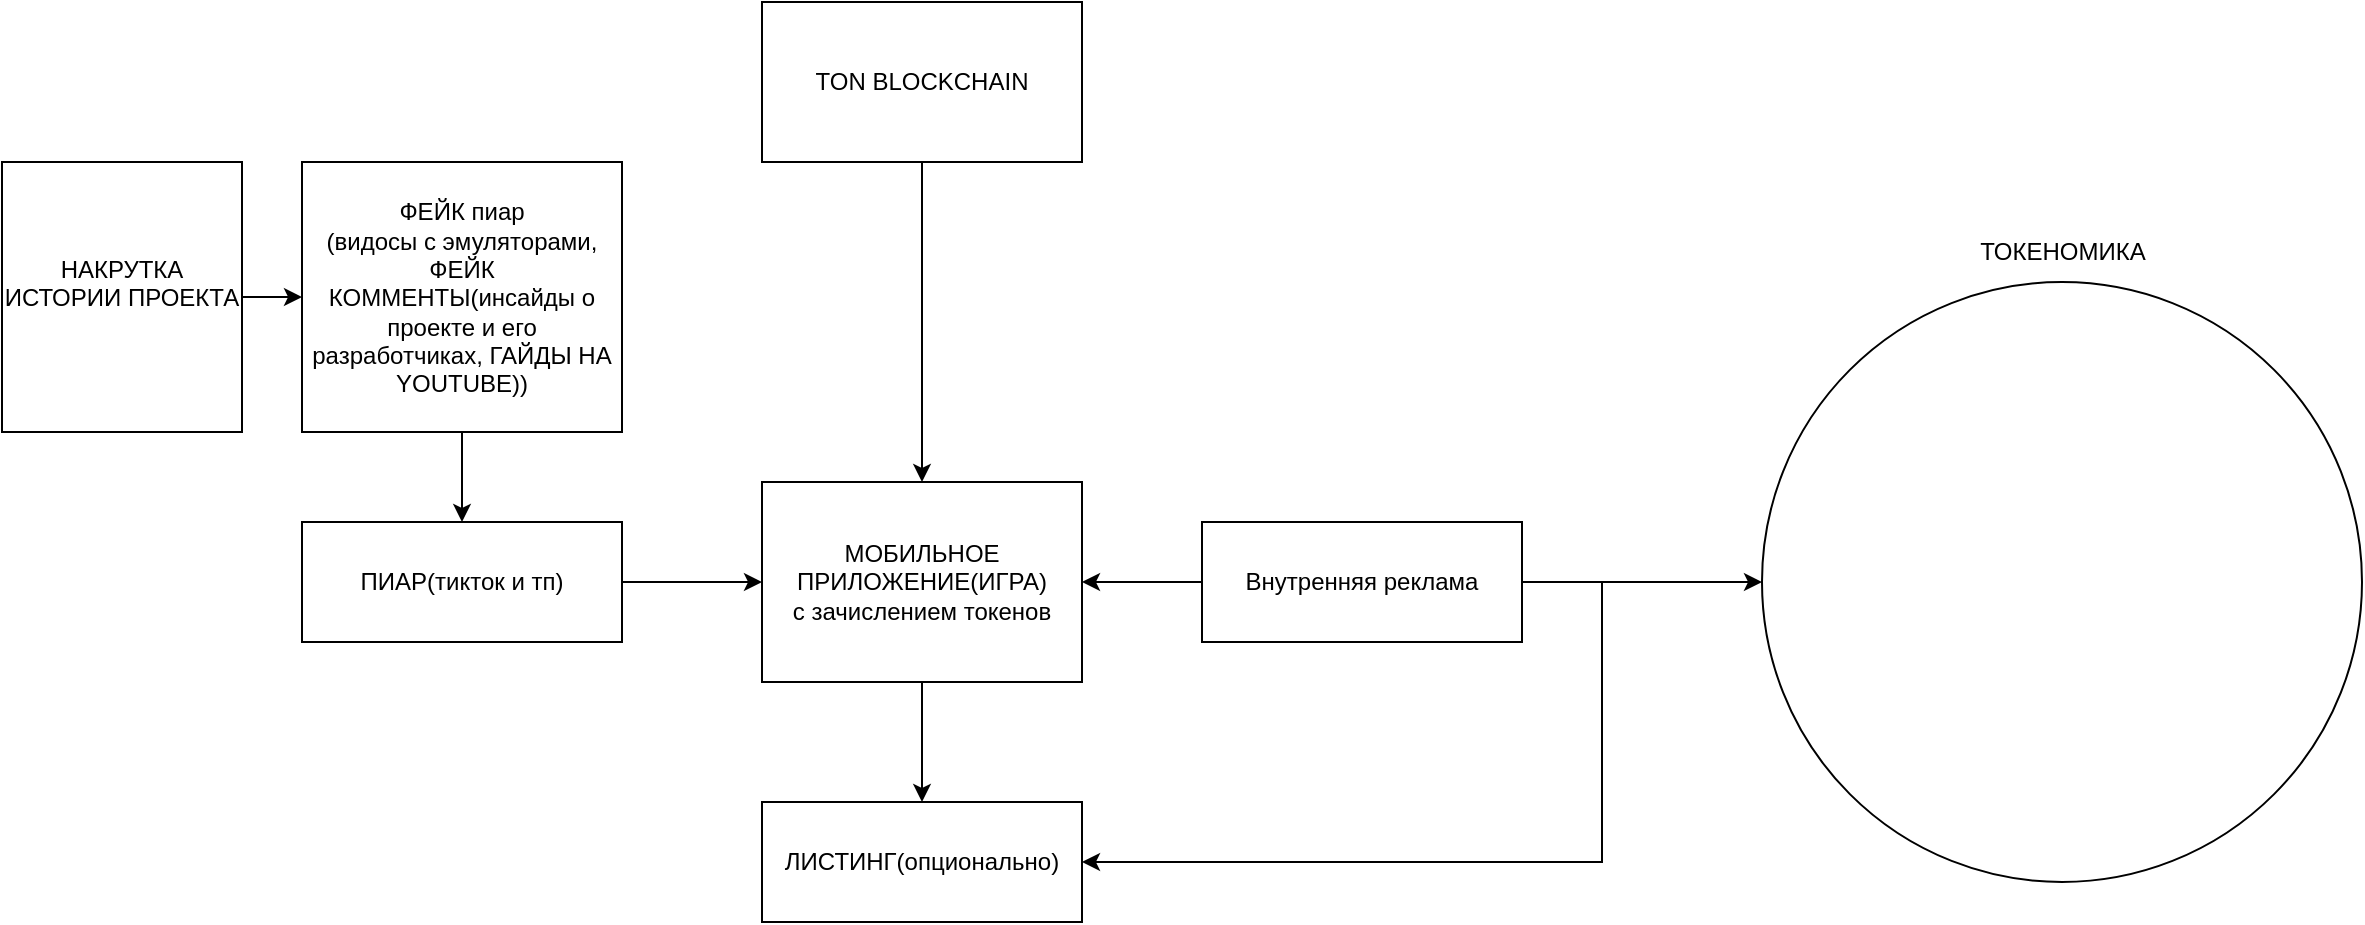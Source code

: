 <mxfile version="26.0.1">
  <diagram name="Page-1" id="qr1A99hE65AiKFn6rVNz">
    <mxGraphModel dx="2284" dy="738" grid="1" gridSize="10" guides="1" tooltips="1" connect="1" arrows="1" fold="1" page="1" pageScale="1" pageWidth="850" pageHeight="1100" math="0" shadow="0">
      <root>
        <mxCell id="0" />
        <mxCell id="1" parent="0" />
        <mxCell id="I6sipgyZDBRvlFjWpZZd-25" value="" style="edgeStyle=orthogonalEdgeStyle;rounded=0;orthogonalLoop=1;jettySize=auto;html=1;entryX=0.5;entryY=0;entryDx=0;entryDy=0;" edge="1" parent="1" source="I6sipgyZDBRvlFjWpZZd-2" target="I6sipgyZDBRvlFjWpZZd-3">
          <mxGeometry relative="1" as="geometry">
            <mxPoint x="480" y="320" as="targetPoint" />
          </mxGeometry>
        </mxCell>
        <mxCell id="I6sipgyZDBRvlFjWpZZd-2" value="TON BLOCKCHAIN" style="rounded=0;whiteSpace=wrap;html=1;" vertex="1" parent="1">
          <mxGeometry x="40" y="120" width="160" height="80" as="geometry" />
        </mxCell>
        <mxCell id="I6sipgyZDBRvlFjWpZZd-28" style="edgeStyle=orthogonalEdgeStyle;rounded=0;orthogonalLoop=1;jettySize=auto;html=1;entryX=0.5;entryY=0;entryDx=0;entryDy=0;" edge="1" parent="1" source="I6sipgyZDBRvlFjWpZZd-3" target="I6sipgyZDBRvlFjWpZZd-26">
          <mxGeometry relative="1" as="geometry" />
        </mxCell>
        <mxCell id="I6sipgyZDBRvlFjWpZZd-3" value="МОБИЛЬНОЕ ПРИЛОЖЕНИЕ(ИГРА&lt;span style=&quot;background-color: transparent; color: light-dark(rgb(0, 0, 0), rgb(255, 255, 255));&quot;&gt;)&lt;/span&gt;&lt;div&gt;&lt;span style=&quot;background-color: transparent; color: light-dark(rgb(0, 0, 0), rgb(255, 255, 255));&quot;&gt;с зачислением токенов&lt;/span&gt;&lt;/div&gt;" style="rounded=0;whiteSpace=wrap;html=1;" vertex="1" parent="1">
          <mxGeometry x="40" y="360" width="160" height="100" as="geometry" />
        </mxCell>
        <mxCell id="I6sipgyZDBRvlFjWpZZd-11" value="" style="edgeStyle=orthogonalEdgeStyle;rounded=0;orthogonalLoop=1;jettySize=auto;html=1;" edge="1" parent="1" source="I6sipgyZDBRvlFjWpZZd-10" target="I6sipgyZDBRvlFjWpZZd-3">
          <mxGeometry relative="1" as="geometry" />
        </mxCell>
        <mxCell id="I6sipgyZDBRvlFjWpZZd-32" style="edgeStyle=orthogonalEdgeStyle;rounded=0;orthogonalLoop=1;jettySize=auto;html=1;entryX=1;entryY=0.5;entryDx=0;entryDy=0;" edge="1" parent="1" source="I6sipgyZDBRvlFjWpZZd-10" target="I6sipgyZDBRvlFjWpZZd-26">
          <mxGeometry relative="1" as="geometry">
            <Array as="points">
              <mxPoint x="460" y="410" />
              <mxPoint x="460" y="550" />
            </Array>
          </mxGeometry>
        </mxCell>
        <mxCell id="I6sipgyZDBRvlFjWpZZd-35" style="edgeStyle=orthogonalEdgeStyle;rounded=0;orthogonalLoop=1;jettySize=auto;html=1;" edge="1" parent="1" source="I6sipgyZDBRvlFjWpZZd-10" target="I6sipgyZDBRvlFjWpZZd-36">
          <mxGeometry relative="1" as="geometry">
            <mxPoint x="570" y="410" as="targetPoint" />
          </mxGeometry>
        </mxCell>
        <mxCell id="I6sipgyZDBRvlFjWpZZd-10" value="Внутренняя реклама" style="rounded=0;whiteSpace=wrap;html=1;" vertex="1" parent="1">
          <mxGeometry x="260" y="380" width="160" height="60" as="geometry" />
        </mxCell>
        <mxCell id="I6sipgyZDBRvlFjWpZZd-20" value="" style="edgeStyle=orthogonalEdgeStyle;rounded=0;orthogonalLoop=1;jettySize=auto;html=1;entryX=0;entryY=0.5;entryDx=0;entryDy=0;" edge="1" parent="1" source="I6sipgyZDBRvlFjWpZZd-13" target="I6sipgyZDBRvlFjWpZZd-3">
          <mxGeometry relative="1" as="geometry">
            <mxPoint x="30" y="290" as="targetPoint" />
          </mxGeometry>
        </mxCell>
        <mxCell id="I6sipgyZDBRvlFjWpZZd-13" value="ПИАР(тикток и тп)" style="rounded=0;whiteSpace=wrap;html=1;" vertex="1" parent="1">
          <mxGeometry x="-190" y="380" width="160" height="60" as="geometry" />
        </mxCell>
        <mxCell id="I6sipgyZDBRvlFjWpZZd-23" value="" style="edgeStyle=orthogonalEdgeStyle;rounded=0;orthogonalLoop=1;jettySize=auto;html=1;entryX=0.5;entryY=0;entryDx=0;entryDy=0;" edge="1" parent="1" source="I6sipgyZDBRvlFjWpZZd-21" target="I6sipgyZDBRvlFjWpZZd-13">
          <mxGeometry relative="1" as="geometry">
            <mxPoint x="-80" y="250" as="targetPoint" />
          </mxGeometry>
        </mxCell>
        <mxCell id="I6sipgyZDBRvlFjWpZZd-21" value="ФЕЙК пиар&lt;br&gt;(видосы с эмуляторами, ФЕЙК КОММЕНТЫ(инсайды о проекте и его разработчиках, ГАЙДЫ НА YOUTUBE))" style="rounded=0;whiteSpace=wrap;html=1;" vertex="1" parent="1">
          <mxGeometry x="-190" y="200" width="160" height="135" as="geometry" />
        </mxCell>
        <mxCell id="I6sipgyZDBRvlFjWpZZd-26" value="ЛИСТИНГ(опционально)" style="rounded=0;whiteSpace=wrap;html=1;" vertex="1" parent="1">
          <mxGeometry x="40" y="520" width="160" height="60" as="geometry" />
        </mxCell>
        <mxCell id="I6sipgyZDBRvlFjWpZZd-36" value="" style="ellipse;whiteSpace=wrap;html=1;aspect=fixed;" vertex="1" parent="1">
          <mxGeometry x="540" y="260" width="300" height="300" as="geometry" />
        </mxCell>
        <mxCell id="I6sipgyZDBRvlFjWpZZd-37" value="ТОКЕНОМИКА" style="text;html=1;align=center;verticalAlign=middle;resizable=0;points=[];autosize=1;strokeColor=none;fillColor=none;" vertex="1" parent="1">
          <mxGeometry x="635" y="230" width="110" height="30" as="geometry" />
        </mxCell>
        <mxCell id="I6sipgyZDBRvlFjWpZZd-38" value="НАКРУТКА ИСТОРИИ" style="rounded=0;whiteSpace=wrap;html=1;" vertex="1" parent="1">
          <mxGeometry x="-340" y="200" width="120" height="135" as="geometry" />
        </mxCell>
        <mxCell id="I6sipgyZDBRvlFjWpZZd-40" style="edgeStyle=orthogonalEdgeStyle;rounded=0;orthogonalLoop=1;jettySize=auto;html=1;entryX=0;entryY=0.5;entryDx=0;entryDy=0;" edge="1" parent="1" source="I6sipgyZDBRvlFjWpZZd-39" target="I6sipgyZDBRvlFjWpZZd-21">
          <mxGeometry relative="1" as="geometry" />
        </mxCell>
        <mxCell id="I6sipgyZDBRvlFjWpZZd-39" value="НАКРУТКА ИСТОРИИ ПРОЕКТА&lt;div&gt;&lt;br&gt;&lt;/div&gt;" style="rounded=0;whiteSpace=wrap;html=1;" vertex="1" parent="1">
          <mxGeometry x="-340" y="200" width="120" height="135" as="geometry" />
        </mxCell>
      </root>
    </mxGraphModel>
  </diagram>
</mxfile>
